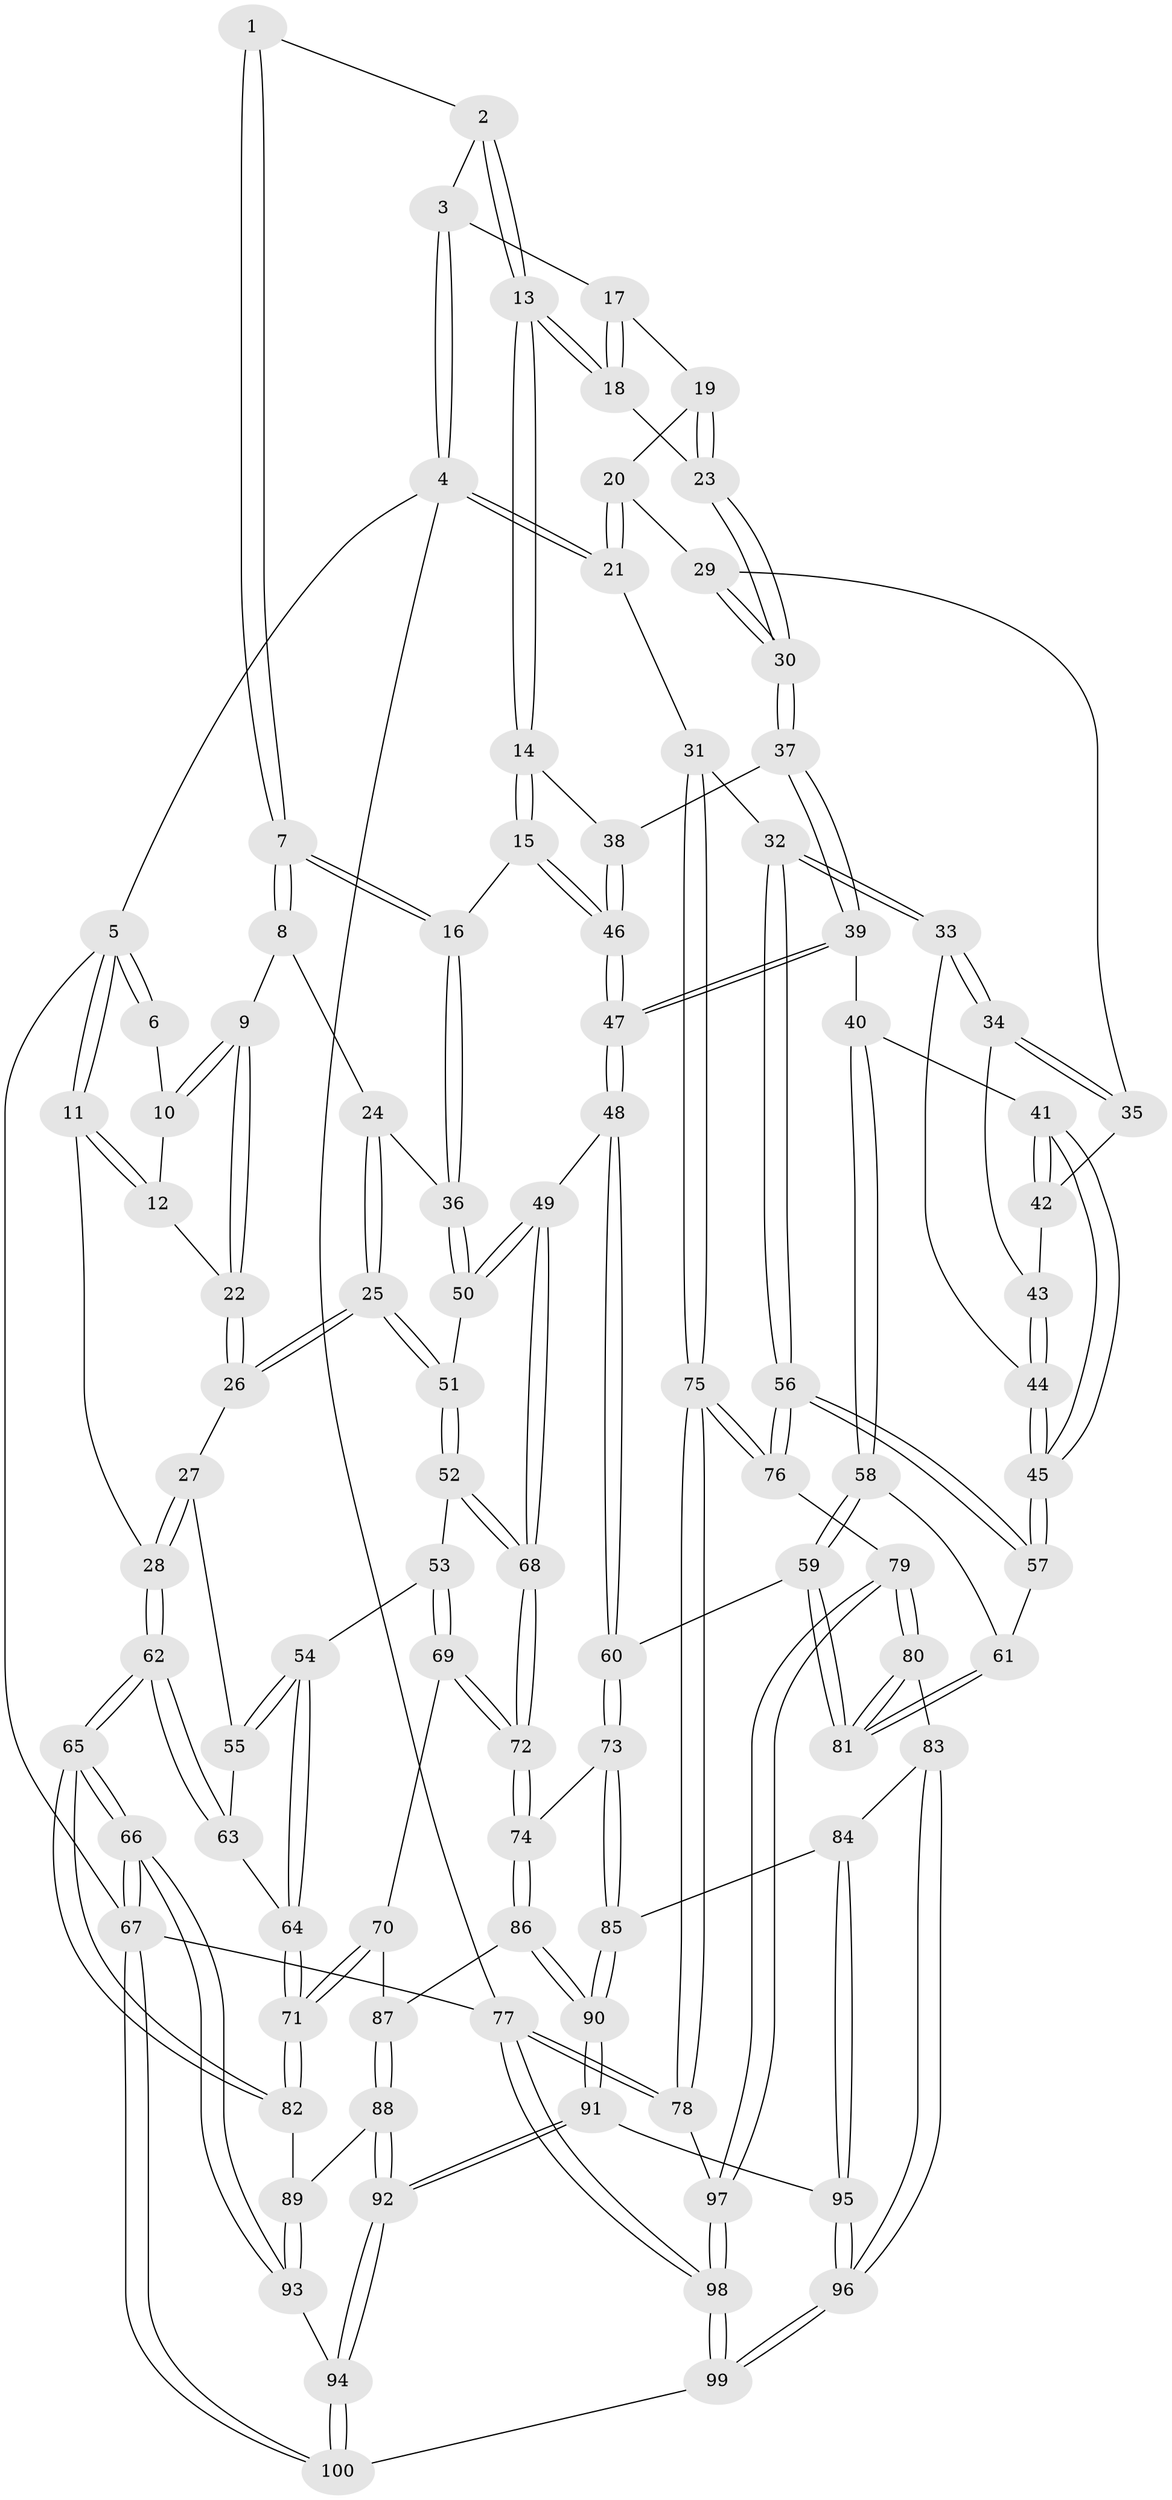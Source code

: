 // Generated by graph-tools (version 1.1) at 2025/03/03/09/25 03:03:23]
// undirected, 100 vertices, 247 edges
graph export_dot {
graph [start="1"]
  node [color=gray90,style=filled];
  1 [pos="+0.35164907681533863+0"];
  2 [pos="+0.6596971800821496+0"];
  3 [pos="+0.8029454026960579+0"];
  4 [pos="+1+0"];
  5 [pos="+0+0"];
  6 [pos="+0.2366854354403691+0"];
  7 [pos="+0.3995308999805458+0.16036139551836942"];
  8 [pos="+0.25506229777693634+0.13483076825235782"];
  9 [pos="+0.21607152765024626+0.11323817292505944"];
  10 [pos="+0.20425243844779822+0"];
  11 [pos="+0+0.11671828429226036"];
  12 [pos="+0.05699094927445383+0.08576520364022756"];
  13 [pos="+0.5515576303928718+0.1375131214994531"];
  14 [pos="+0.5315041987907132+0.15343641620322418"];
  15 [pos="+0.48302845021748675+0.1854714203870176"];
  16 [pos="+0.4136636020905125+0.17595902420451073"];
  17 [pos="+0.8067675449968515+0"];
  18 [pos="+0.6084014030888389+0.1505087942031754"];
  19 [pos="+0.811308227905303+0.05030174534670977"];
  20 [pos="+0.88003161836586+0.16114241499239812"];
  21 [pos="+1+0.14690733954019036"];
  22 [pos="+0.15220907484482574+0.14535110834804138"];
  23 [pos="+0.7014164402484948+0.18564097157538387"];
  24 [pos="+0.2324708606337773+0.23291988159893165"];
  25 [pos="+0.14388061553985204+0.31383671383040096"];
  26 [pos="+0.10132424163662734+0.2927589692866916"];
  27 [pos="+0.07202004907550442+0.29643401553463594"];
  28 [pos="+0+0.20516213488647486"];
  29 [pos="+0.8789993461490629+0.16475695175580365"];
  30 [pos="+0.7220891979763254+0.24718893173444986"];
  31 [pos="+1+0.29697991194336687"];
  32 [pos="+1+0.31532329005828774"];
  33 [pos="+1+0.3162158038691559"];
  34 [pos="+1+0.30756158289078805"];
  35 [pos="+0.8788808262590675+0.19623531582155976"];
  36 [pos="+0.3508721777371107+0.27703560459115406"];
  37 [pos="+0.7221795148983401+0.2626337977532457"];
  38 [pos="+0.6643031018648826+0.2744269223450531"];
  39 [pos="+0.7620522138961902+0.3304667706493472"];
  40 [pos="+0.7690434240826893+0.3386591131185456"];
  41 [pos="+0.7822278986600818+0.34023994973814586"];
  42 [pos="+0.8717092706140509+0.23885227478833423"];
  43 [pos="+0.9084174107835958+0.27665187799875585"];
  44 [pos="+0.8913455481905891+0.37063309639720865"];
  45 [pos="+0.8575395368021127+0.39357210598382086"];
  46 [pos="+0.5456681911876418+0.3303665479294218"];
  47 [pos="+0.5465539425031131+0.3517560164043068"];
  48 [pos="+0.5360265609196027+0.43520143864009037"];
  49 [pos="+0.4771443618484263+0.4385953053322628"];
  50 [pos="+0.3164891379082144+0.36599091345775886"];
  51 [pos="+0.24445357470517728+0.404892041361779"];
  52 [pos="+0.24211927158988017+0.4168508606037495"];
  53 [pos="+0.21895520767021737+0.44972699976563274"];
  54 [pos="+0.16326942819098758+0.4839549919781191"];
  55 [pos="+0.05279657838979969+0.4053900804485907"];
  56 [pos="+0.8842021904002564+0.48642622548757797"];
  57 [pos="+0.8839998580713584+0.4862342621624936"];
  58 [pos="+0.6599573887142324+0.48532818588595933"];
  59 [pos="+0.6298602634847201+0.5035659200083079"];
  60 [pos="+0.5867827410681378+0.49123035914168733"];
  61 [pos="+0.8101844720448957+0.5010357833736835"];
  62 [pos="+0+0.48191378538399093"];
  63 [pos="+0.03602876634743079+0.4466743928670492"];
  64 [pos="+0.09457754727978518+0.5395992142312868"];
  65 [pos="+0+0.6819369029614749"];
  66 [pos="+0+0.870599584893604"];
  67 [pos="+0+1"];
  68 [pos="+0.36491479083463685+0.5631064810398155"];
  69 [pos="+0.23854687335663988+0.5944832731513909"];
  70 [pos="+0.22491909997392281+0.6071016429951579"];
  71 [pos="+0.06207258751795449+0.6177435902548318"];
  72 [pos="+0.3659042427015501+0.6178887860337721"];
  73 [pos="+0.48613001404361617+0.6341107985071021"];
  74 [pos="+0.3763234795234877+0.6374810813276104"];
  75 [pos="+1+0.6116637549489826"];
  76 [pos="+0.9325459700117522+0.5675067737059234"];
  77 [pos="+1+1"];
  78 [pos="+1+0.7766718309556573"];
  79 [pos="+0.7869057058389276+0.7254361889631574"];
  80 [pos="+0.7300735298098382+0.7089023829572918"];
  81 [pos="+0.7233353396906732+0.6904336701903857"];
  82 [pos="+0.043668896941074634+0.6385231755359344"];
  83 [pos="+0.6523407866964774+0.7532482965366044"];
  84 [pos="+0.6099362878831047+0.756888914971032"];
  85 [pos="+0.5376830832079831+0.7148795653961963"];
  86 [pos="+0.3689084760179542+0.6570690325706238"];
  87 [pos="+0.23045833522568746+0.6891330098025727"];
  88 [pos="+0.1892384772843826+0.7497457250391024"];
  89 [pos="+0.13616845698675792+0.7343445134581303"];
  90 [pos="+0.36028650351863284+0.8218979378299192"];
  91 [pos="+0.3325658734680857+0.9014224977678218"];
  92 [pos="+0.32750035199690264+0.9060845459618254"];
  93 [pos="+0.07556615405309311+0.8509119546669172"];
  94 [pos="+0.2753576641923062+1"];
  95 [pos="+0.504971275270486+0.8791493630484178"];
  96 [pos="+0.657222328869942+1"];
  97 [pos="+0.7948892569982238+0.7362147439120268"];
  98 [pos="+0.971672703363665+1"];
  99 [pos="+0.7536184438000231+1"];
  100 [pos="+0.2597557101782161+1"];
  1 -- 2;
  1 -- 7;
  1 -- 7;
  2 -- 3;
  2 -- 13;
  2 -- 13;
  3 -- 4;
  3 -- 4;
  3 -- 17;
  4 -- 5;
  4 -- 21;
  4 -- 21;
  4 -- 77;
  5 -- 6;
  5 -- 6;
  5 -- 11;
  5 -- 11;
  5 -- 67;
  6 -- 10;
  7 -- 8;
  7 -- 8;
  7 -- 16;
  7 -- 16;
  8 -- 9;
  8 -- 24;
  9 -- 10;
  9 -- 10;
  9 -- 22;
  9 -- 22;
  10 -- 12;
  11 -- 12;
  11 -- 12;
  11 -- 28;
  12 -- 22;
  13 -- 14;
  13 -- 14;
  13 -- 18;
  13 -- 18;
  14 -- 15;
  14 -- 15;
  14 -- 38;
  15 -- 16;
  15 -- 46;
  15 -- 46;
  16 -- 36;
  16 -- 36;
  17 -- 18;
  17 -- 18;
  17 -- 19;
  18 -- 23;
  19 -- 20;
  19 -- 23;
  19 -- 23;
  20 -- 21;
  20 -- 21;
  20 -- 29;
  21 -- 31;
  22 -- 26;
  22 -- 26;
  23 -- 30;
  23 -- 30;
  24 -- 25;
  24 -- 25;
  24 -- 36;
  25 -- 26;
  25 -- 26;
  25 -- 51;
  25 -- 51;
  26 -- 27;
  27 -- 28;
  27 -- 28;
  27 -- 55;
  28 -- 62;
  28 -- 62;
  29 -- 30;
  29 -- 30;
  29 -- 35;
  30 -- 37;
  30 -- 37;
  31 -- 32;
  31 -- 75;
  31 -- 75;
  32 -- 33;
  32 -- 33;
  32 -- 56;
  32 -- 56;
  33 -- 34;
  33 -- 34;
  33 -- 44;
  34 -- 35;
  34 -- 35;
  34 -- 43;
  35 -- 42;
  36 -- 50;
  36 -- 50;
  37 -- 38;
  37 -- 39;
  37 -- 39;
  38 -- 46;
  38 -- 46;
  39 -- 40;
  39 -- 47;
  39 -- 47;
  40 -- 41;
  40 -- 58;
  40 -- 58;
  41 -- 42;
  41 -- 42;
  41 -- 45;
  41 -- 45;
  42 -- 43;
  43 -- 44;
  43 -- 44;
  44 -- 45;
  44 -- 45;
  45 -- 57;
  45 -- 57;
  46 -- 47;
  46 -- 47;
  47 -- 48;
  47 -- 48;
  48 -- 49;
  48 -- 60;
  48 -- 60;
  49 -- 50;
  49 -- 50;
  49 -- 68;
  49 -- 68;
  50 -- 51;
  51 -- 52;
  51 -- 52;
  52 -- 53;
  52 -- 68;
  52 -- 68;
  53 -- 54;
  53 -- 69;
  53 -- 69;
  54 -- 55;
  54 -- 55;
  54 -- 64;
  54 -- 64;
  55 -- 63;
  56 -- 57;
  56 -- 57;
  56 -- 76;
  56 -- 76;
  57 -- 61;
  58 -- 59;
  58 -- 59;
  58 -- 61;
  59 -- 60;
  59 -- 81;
  59 -- 81;
  60 -- 73;
  60 -- 73;
  61 -- 81;
  61 -- 81;
  62 -- 63;
  62 -- 63;
  62 -- 65;
  62 -- 65;
  63 -- 64;
  64 -- 71;
  64 -- 71;
  65 -- 66;
  65 -- 66;
  65 -- 82;
  65 -- 82;
  66 -- 67;
  66 -- 67;
  66 -- 93;
  66 -- 93;
  67 -- 100;
  67 -- 100;
  67 -- 77;
  68 -- 72;
  68 -- 72;
  69 -- 70;
  69 -- 72;
  69 -- 72;
  70 -- 71;
  70 -- 71;
  70 -- 87;
  71 -- 82;
  71 -- 82;
  72 -- 74;
  72 -- 74;
  73 -- 74;
  73 -- 85;
  73 -- 85;
  74 -- 86;
  74 -- 86;
  75 -- 76;
  75 -- 76;
  75 -- 78;
  75 -- 78;
  76 -- 79;
  77 -- 78;
  77 -- 78;
  77 -- 98;
  77 -- 98;
  78 -- 97;
  79 -- 80;
  79 -- 80;
  79 -- 97;
  79 -- 97;
  80 -- 81;
  80 -- 81;
  80 -- 83;
  82 -- 89;
  83 -- 84;
  83 -- 96;
  83 -- 96;
  84 -- 85;
  84 -- 95;
  84 -- 95;
  85 -- 90;
  85 -- 90;
  86 -- 87;
  86 -- 90;
  86 -- 90;
  87 -- 88;
  87 -- 88;
  88 -- 89;
  88 -- 92;
  88 -- 92;
  89 -- 93;
  89 -- 93;
  90 -- 91;
  90 -- 91;
  91 -- 92;
  91 -- 92;
  91 -- 95;
  92 -- 94;
  92 -- 94;
  93 -- 94;
  94 -- 100;
  94 -- 100;
  95 -- 96;
  95 -- 96;
  96 -- 99;
  96 -- 99;
  97 -- 98;
  97 -- 98;
  98 -- 99;
  98 -- 99;
  99 -- 100;
}
